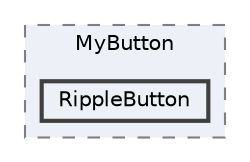 digraph "RippleButton"
{
 // LATEX_PDF_SIZE
  bgcolor="transparent";
  edge [fontname=Helvetica,fontsize=10,labelfontname=Helvetica,labelfontsize=10];
  node [fontname=Helvetica,fontsize=10,shape=box,height=0.2,width=0.4];
  compound=true
  subgraph clusterdir_64e62a3da93a71e7cadfe52a7a3289db {
    graph [ bgcolor="#edf0f7", pencolor="grey50", label="MyButton", fontname=Helvetica,fontsize=10 style="filled,dashed", URL="dir_64e62a3da93a71e7cadfe52a7a3289db.html",tooltip=""]
  dir_1d122110426beecef7368b3bb85a637d [label="RippleButton", fillcolor="#edf0f7", color="grey25", style="filled,bold", URL="dir_1d122110426beecef7368b3bb85a637d.html",tooltip=""];
  }
}
